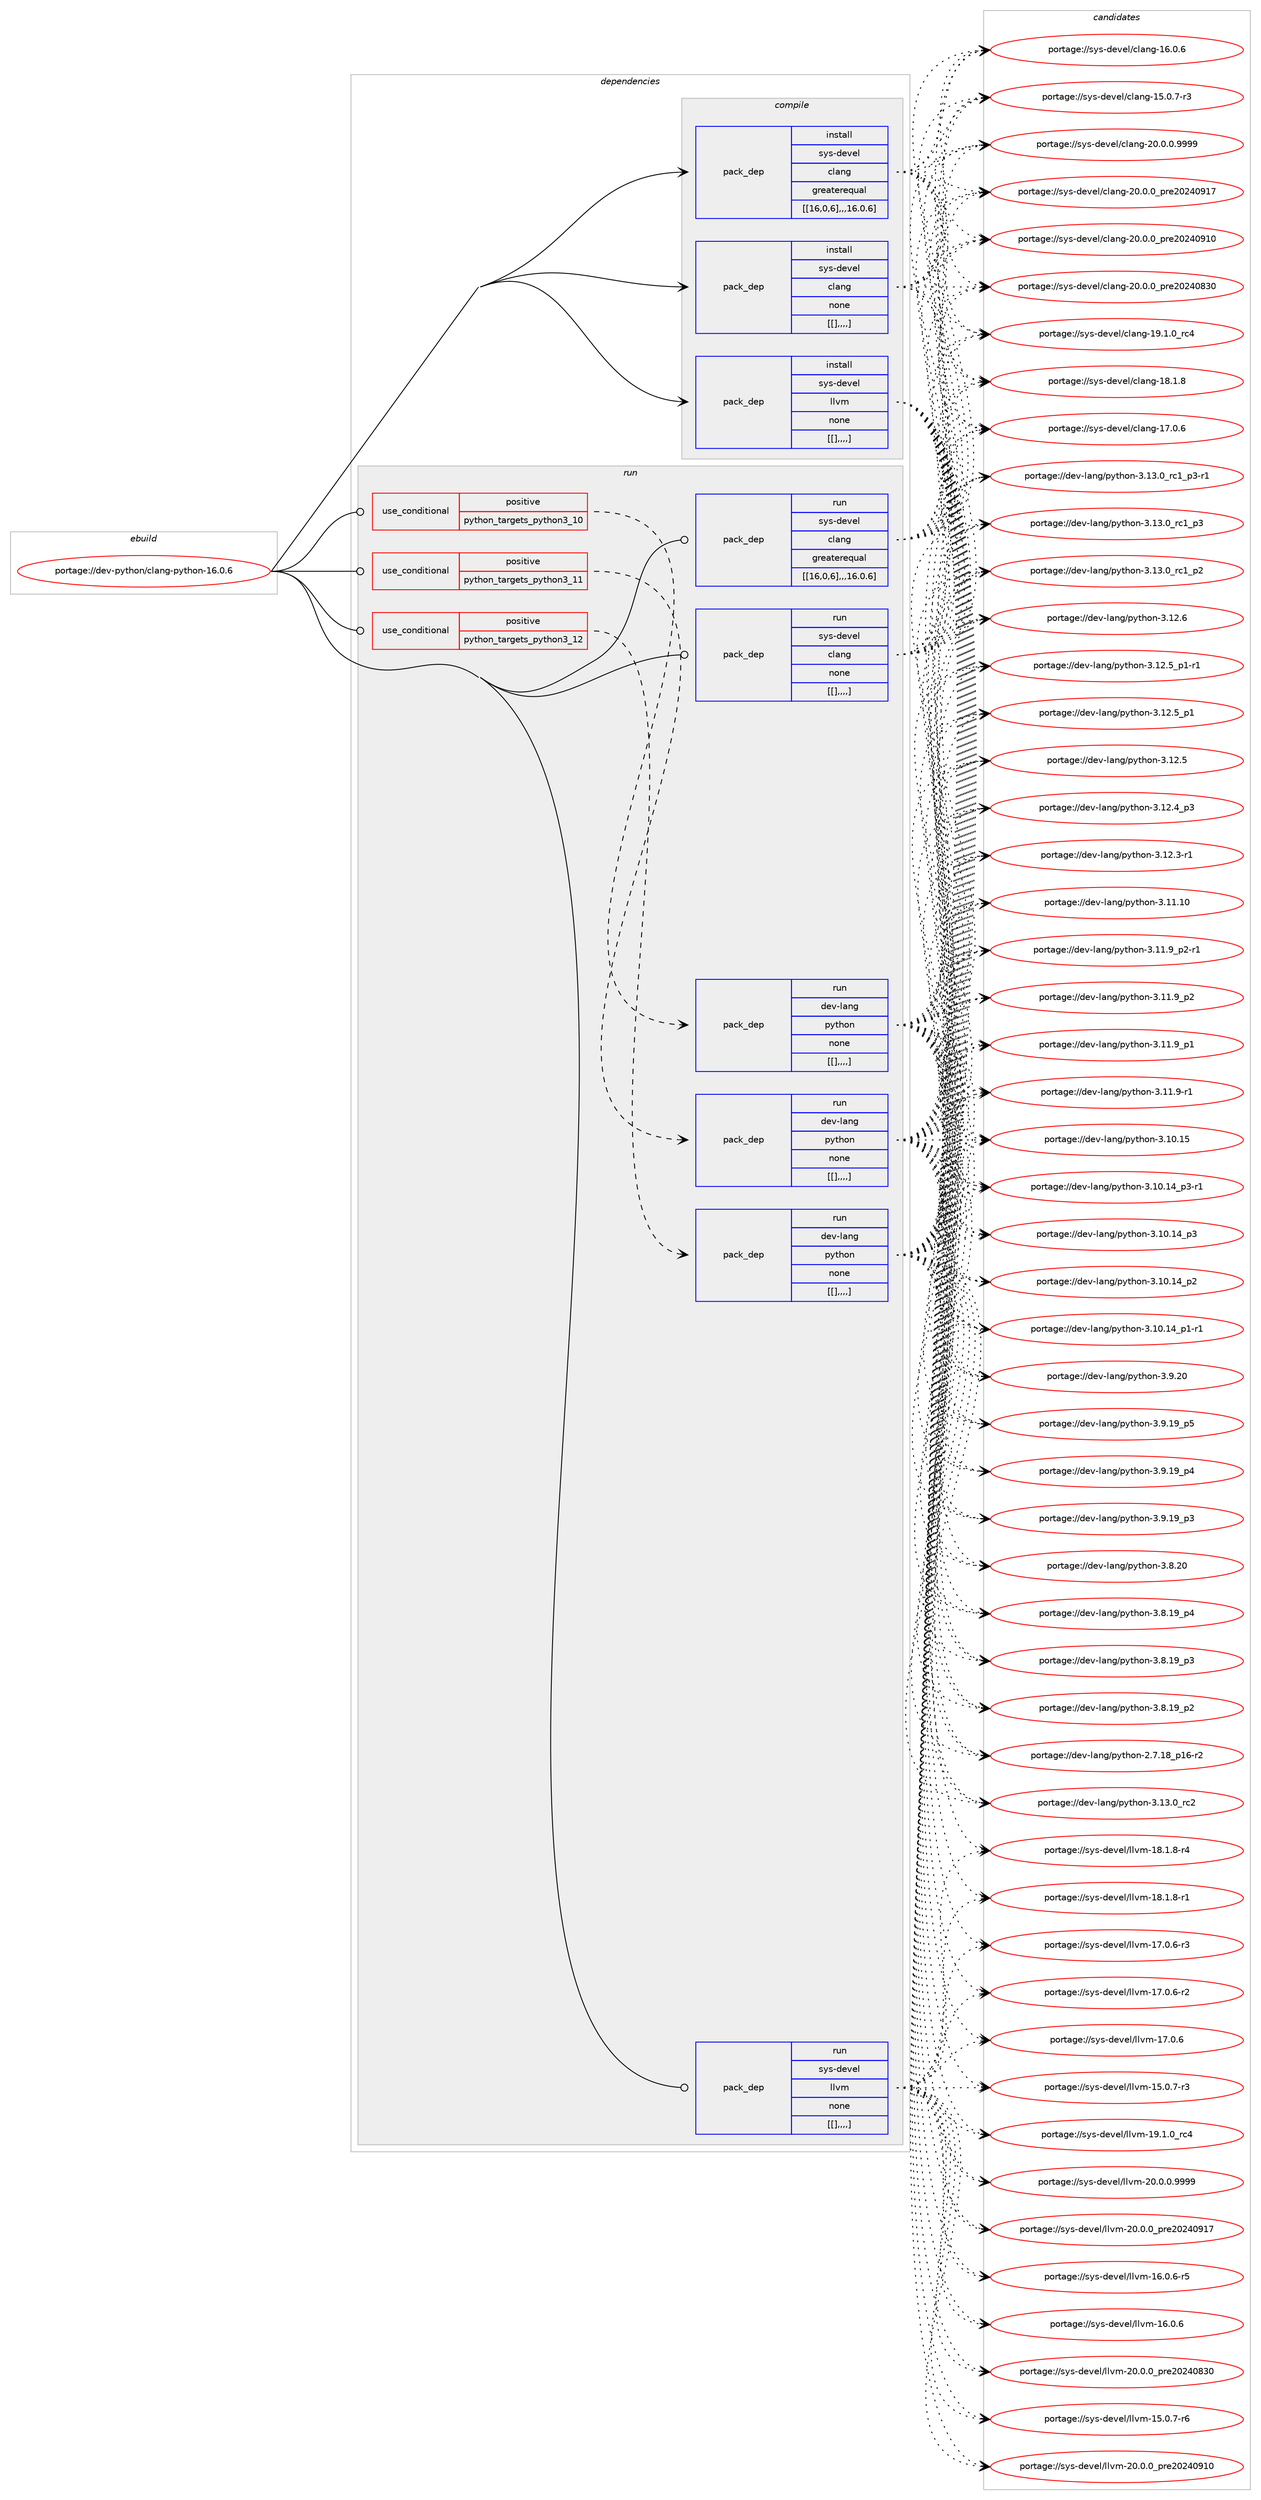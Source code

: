 digraph prolog {

# *************
# Graph options
# *************

newrank=true;
concentrate=true;
compound=true;
graph [rankdir=LR,fontname=Helvetica,fontsize=10,ranksep=1.5];#, ranksep=2.5, nodesep=0.2];
edge  [arrowhead=vee];
node  [fontname=Helvetica,fontsize=10];

# **********
# The ebuild
# **********

subgraph cluster_leftcol {
color=gray;
label=<<i>ebuild</i>>;
id [label="portage://dev-python/clang-python-16.0.6", color=red, width=4, href="../dev-python/clang-python-16.0.6.svg"];
}

# ****************
# The dependencies
# ****************

subgraph cluster_midcol {
color=gray;
label=<<i>dependencies</i>>;
subgraph cluster_compile {
fillcolor="#eeeeee";
style=filled;
label=<<i>compile</i>>;
subgraph pack111299 {
dependency144843 [label=<<TABLE BORDER="0" CELLBORDER="1" CELLSPACING="0" CELLPADDING="4" WIDTH="220"><TR><TD ROWSPAN="6" CELLPADDING="30">pack_dep</TD></TR><TR><TD WIDTH="110">install</TD></TR><TR><TD>sys-devel</TD></TR><TR><TD>clang</TD></TR><TR><TD>greaterequal</TD></TR><TR><TD>[[16,0,6],,,16.0.6]</TD></TR></TABLE>>, shape=none, color=blue];
}
id:e -> dependency144843:w [weight=20,style="solid",arrowhead="vee"];
subgraph pack111300 {
dependency144844 [label=<<TABLE BORDER="0" CELLBORDER="1" CELLSPACING="0" CELLPADDING="4" WIDTH="220"><TR><TD ROWSPAN="6" CELLPADDING="30">pack_dep</TD></TR><TR><TD WIDTH="110">install</TD></TR><TR><TD>sys-devel</TD></TR><TR><TD>clang</TD></TR><TR><TD>none</TD></TR><TR><TD>[[],,,,]</TD></TR></TABLE>>, shape=none, color=blue];
}
id:e -> dependency144844:w [weight=20,style="solid",arrowhead="vee"];
subgraph pack111301 {
dependency144845 [label=<<TABLE BORDER="0" CELLBORDER="1" CELLSPACING="0" CELLPADDING="4" WIDTH="220"><TR><TD ROWSPAN="6" CELLPADDING="30">pack_dep</TD></TR><TR><TD WIDTH="110">install</TD></TR><TR><TD>sys-devel</TD></TR><TR><TD>llvm</TD></TR><TR><TD>none</TD></TR><TR><TD>[[],,,,]</TD></TR></TABLE>>, shape=none, color=blue];
}
id:e -> dependency144845:w [weight=20,style="solid",arrowhead="vee"];
}
subgraph cluster_compileandrun {
fillcolor="#eeeeee";
style=filled;
label=<<i>compile and run</i>>;
}
subgraph cluster_run {
fillcolor="#eeeeee";
style=filled;
label=<<i>run</i>>;
subgraph cond32328 {
dependency144846 [label=<<TABLE BORDER="0" CELLBORDER="1" CELLSPACING="0" CELLPADDING="4"><TR><TD ROWSPAN="3" CELLPADDING="10">use_conditional</TD></TR><TR><TD>positive</TD></TR><TR><TD>python_targets_python3_10</TD></TR></TABLE>>, shape=none, color=red];
subgraph pack111302 {
dependency144847 [label=<<TABLE BORDER="0" CELLBORDER="1" CELLSPACING="0" CELLPADDING="4" WIDTH="220"><TR><TD ROWSPAN="6" CELLPADDING="30">pack_dep</TD></TR><TR><TD WIDTH="110">run</TD></TR><TR><TD>dev-lang</TD></TR><TR><TD>python</TD></TR><TR><TD>none</TD></TR><TR><TD>[[],,,,]</TD></TR></TABLE>>, shape=none, color=blue];
}
dependency144846:e -> dependency144847:w [weight=20,style="dashed",arrowhead="vee"];
}
id:e -> dependency144846:w [weight=20,style="solid",arrowhead="odot"];
subgraph cond32329 {
dependency144848 [label=<<TABLE BORDER="0" CELLBORDER="1" CELLSPACING="0" CELLPADDING="4"><TR><TD ROWSPAN="3" CELLPADDING="10">use_conditional</TD></TR><TR><TD>positive</TD></TR><TR><TD>python_targets_python3_11</TD></TR></TABLE>>, shape=none, color=red];
subgraph pack111303 {
dependency144849 [label=<<TABLE BORDER="0" CELLBORDER="1" CELLSPACING="0" CELLPADDING="4" WIDTH="220"><TR><TD ROWSPAN="6" CELLPADDING="30">pack_dep</TD></TR><TR><TD WIDTH="110">run</TD></TR><TR><TD>dev-lang</TD></TR><TR><TD>python</TD></TR><TR><TD>none</TD></TR><TR><TD>[[],,,,]</TD></TR></TABLE>>, shape=none, color=blue];
}
dependency144848:e -> dependency144849:w [weight=20,style="dashed",arrowhead="vee"];
}
id:e -> dependency144848:w [weight=20,style="solid",arrowhead="odot"];
subgraph cond32330 {
dependency144850 [label=<<TABLE BORDER="0" CELLBORDER="1" CELLSPACING="0" CELLPADDING="4"><TR><TD ROWSPAN="3" CELLPADDING="10">use_conditional</TD></TR><TR><TD>positive</TD></TR><TR><TD>python_targets_python3_12</TD></TR></TABLE>>, shape=none, color=red];
subgraph pack111304 {
dependency144851 [label=<<TABLE BORDER="0" CELLBORDER="1" CELLSPACING="0" CELLPADDING="4" WIDTH="220"><TR><TD ROWSPAN="6" CELLPADDING="30">pack_dep</TD></TR><TR><TD WIDTH="110">run</TD></TR><TR><TD>dev-lang</TD></TR><TR><TD>python</TD></TR><TR><TD>none</TD></TR><TR><TD>[[],,,,]</TD></TR></TABLE>>, shape=none, color=blue];
}
dependency144850:e -> dependency144851:w [weight=20,style="dashed",arrowhead="vee"];
}
id:e -> dependency144850:w [weight=20,style="solid",arrowhead="odot"];
subgraph pack111305 {
dependency144852 [label=<<TABLE BORDER="0" CELLBORDER="1" CELLSPACING="0" CELLPADDING="4" WIDTH="220"><TR><TD ROWSPAN="6" CELLPADDING="30">pack_dep</TD></TR><TR><TD WIDTH="110">run</TD></TR><TR><TD>sys-devel</TD></TR><TR><TD>clang</TD></TR><TR><TD>greaterequal</TD></TR><TR><TD>[[16,0,6],,,16.0.6]</TD></TR></TABLE>>, shape=none, color=blue];
}
id:e -> dependency144852:w [weight=20,style="solid",arrowhead="odot"];
subgraph pack111306 {
dependency144853 [label=<<TABLE BORDER="0" CELLBORDER="1" CELLSPACING="0" CELLPADDING="4" WIDTH="220"><TR><TD ROWSPAN="6" CELLPADDING="30">pack_dep</TD></TR><TR><TD WIDTH="110">run</TD></TR><TR><TD>sys-devel</TD></TR><TR><TD>clang</TD></TR><TR><TD>none</TD></TR><TR><TD>[[],,,,]</TD></TR></TABLE>>, shape=none, color=blue];
}
id:e -> dependency144853:w [weight=20,style="solid",arrowhead="odot"];
subgraph pack111307 {
dependency144854 [label=<<TABLE BORDER="0" CELLBORDER="1" CELLSPACING="0" CELLPADDING="4" WIDTH="220"><TR><TD ROWSPAN="6" CELLPADDING="30">pack_dep</TD></TR><TR><TD WIDTH="110">run</TD></TR><TR><TD>sys-devel</TD></TR><TR><TD>llvm</TD></TR><TR><TD>none</TD></TR><TR><TD>[[],,,,]</TD></TR></TABLE>>, shape=none, color=blue];
}
id:e -> dependency144854:w [weight=20,style="solid",arrowhead="odot"];
}
}

# **************
# The candidates
# **************

subgraph cluster_choices {
rank=same;
color=gray;
label=<<i>candidates</i>>;

subgraph choice111299 {
color=black;
nodesep=1;
choice11512111545100101118101108479910897110103455048464846484657575757 [label="portage://sys-devel/clang-20.0.0.9999", color=red, width=4,href="../sys-devel/clang-20.0.0.9999.svg"];
choice1151211154510010111810110847991089711010345504846484648951121141015048505248574955 [label="portage://sys-devel/clang-20.0.0_pre20240917", color=red, width=4,href="../sys-devel/clang-20.0.0_pre20240917.svg"];
choice1151211154510010111810110847991089711010345504846484648951121141015048505248574948 [label="portage://sys-devel/clang-20.0.0_pre20240910", color=red, width=4,href="../sys-devel/clang-20.0.0_pre20240910.svg"];
choice1151211154510010111810110847991089711010345504846484648951121141015048505248565148 [label="portage://sys-devel/clang-20.0.0_pre20240830", color=red, width=4,href="../sys-devel/clang-20.0.0_pre20240830.svg"];
choice1151211154510010111810110847991089711010345495746494648951149952 [label="portage://sys-devel/clang-19.1.0_rc4", color=red, width=4,href="../sys-devel/clang-19.1.0_rc4.svg"];
choice1151211154510010111810110847991089711010345495646494656 [label="portage://sys-devel/clang-18.1.8", color=red, width=4,href="../sys-devel/clang-18.1.8.svg"];
choice1151211154510010111810110847991089711010345495546484654 [label="portage://sys-devel/clang-17.0.6", color=red, width=4,href="../sys-devel/clang-17.0.6.svg"];
choice1151211154510010111810110847991089711010345495446484654 [label="portage://sys-devel/clang-16.0.6", color=red, width=4,href="../sys-devel/clang-16.0.6.svg"];
choice11512111545100101118101108479910897110103454953464846554511451 [label="portage://sys-devel/clang-15.0.7-r3", color=red, width=4,href="../sys-devel/clang-15.0.7-r3.svg"];
dependency144843:e -> choice11512111545100101118101108479910897110103455048464846484657575757:w [style=dotted,weight="100"];
dependency144843:e -> choice1151211154510010111810110847991089711010345504846484648951121141015048505248574955:w [style=dotted,weight="100"];
dependency144843:e -> choice1151211154510010111810110847991089711010345504846484648951121141015048505248574948:w [style=dotted,weight="100"];
dependency144843:e -> choice1151211154510010111810110847991089711010345504846484648951121141015048505248565148:w [style=dotted,weight="100"];
dependency144843:e -> choice1151211154510010111810110847991089711010345495746494648951149952:w [style=dotted,weight="100"];
dependency144843:e -> choice1151211154510010111810110847991089711010345495646494656:w [style=dotted,weight="100"];
dependency144843:e -> choice1151211154510010111810110847991089711010345495546484654:w [style=dotted,weight="100"];
dependency144843:e -> choice1151211154510010111810110847991089711010345495446484654:w [style=dotted,weight="100"];
dependency144843:e -> choice11512111545100101118101108479910897110103454953464846554511451:w [style=dotted,weight="100"];
}
subgraph choice111300 {
color=black;
nodesep=1;
choice11512111545100101118101108479910897110103455048464846484657575757 [label="portage://sys-devel/clang-20.0.0.9999", color=red, width=4,href="../sys-devel/clang-20.0.0.9999.svg"];
choice1151211154510010111810110847991089711010345504846484648951121141015048505248574955 [label="portage://sys-devel/clang-20.0.0_pre20240917", color=red, width=4,href="../sys-devel/clang-20.0.0_pre20240917.svg"];
choice1151211154510010111810110847991089711010345504846484648951121141015048505248574948 [label="portage://sys-devel/clang-20.0.0_pre20240910", color=red, width=4,href="../sys-devel/clang-20.0.0_pre20240910.svg"];
choice1151211154510010111810110847991089711010345504846484648951121141015048505248565148 [label="portage://sys-devel/clang-20.0.0_pre20240830", color=red, width=4,href="../sys-devel/clang-20.0.0_pre20240830.svg"];
choice1151211154510010111810110847991089711010345495746494648951149952 [label="portage://sys-devel/clang-19.1.0_rc4", color=red, width=4,href="../sys-devel/clang-19.1.0_rc4.svg"];
choice1151211154510010111810110847991089711010345495646494656 [label="portage://sys-devel/clang-18.1.8", color=red, width=4,href="../sys-devel/clang-18.1.8.svg"];
choice1151211154510010111810110847991089711010345495546484654 [label="portage://sys-devel/clang-17.0.6", color=red, width=4,href="../sys-devel/clang-17.0.6.svg"];
choice1151211154510010111810110847991089711010345495446484654 [label="portage://sys-devel/clang-16.0.6", color=red, width=4,href="../sys-devel/clang-16.0.6.svg"];
choice11512111545100101118101108479910897110103454953464846554511451 [label="portage://sys-devel/clang-15.0.7-r3", color=red, width=4,href="../sys-devel/clang-15.0.7-r3.svg"];
dependency144844:e -> choice11512111545100101118101108479910897110103455048464846484657575757:w [style=dotted,weight="100"];
dependency144844:e -> choice1151211154510010111810110847991089711010345504846484648951121141015048505248574955:w [style=dotted,weight="100"];
dependency144844:e -> choice1151211154510010111810110847991089711010345504846484648951121141015048505248574948:w [style=dotted,weight="100"];
dependency144844:e -> choice1151211154510010111810110847991089711010345504846484648951121141015048505248565148:w [style=dotted,weight="100"];
dependency144844:e -> choice1151211154510010111810110847991089711010345495746494648951149952:w [style=dotted,weight="100"];
dependency144844:e -> choice1151211154510010111810110847991089711010345495646494656:w [style=dotted,weight="100"];
dependency144844:e -> choice1151211154510010111810110847991089711010345495546484654:w [style=dotted,weight="100"];
dependency144844:e -> choice1151211154510010111810110847991089711010345495446484654:w [style=dotted,weight="100"];
dependency144844:e -> choice11512111545100101118101108479910897110103454953464846554511451:w [style=dotted,weight="100"];
}
subgraph choice111301 {
color=black;
nodesep=1;
choice1151211154510010111810110847108108118109455048464846484657575757 [label="portage://sys-devel/llvm-20.0.0.9999", color=red, width=4,href="../sys-devel/llvm-20.0.0.9999.svg"];
choice115121115451001011181011084710810811810945504846484648951121141015048505248574955 [label="portage://sys-devel/llvm-20.0.0_pre20240917", color=red, width=4,href="../sys-devel/llvm-20.0.0_pre20240917.svg"];
choice115121115451001011181011084710810811810945504846484648951121141015048505248574948 [label="portage://sys-devel/llvm-20.0.0_pre20240910", color=red, width=4,href="../sys-devel/llvm-20.0.0_pre20240910.svg"];
choice115121115451001011181011084710810811810945504846484648951121141015048505248565148 [label="portage://sys-devel/llvm-20.0.0_pre20240830", color=red, width=4,href="../sys-devel/llvm-20.0.0_pre20240830.svg"];
choice115121115451001011181011084710810811810945495746494648951149952 [label="portage://sys-devel/llvm-19.1.0_rc4", color=red, width=4,href="../sys-devel/llvm-19.1.0_rc4.svg"];
choice1151211154510010111810110847108108118109454956464946564511452 [label="portage://sys-devel/llvm-18.1.8-r4", color=red, width=4,href="../sys-devel/llvm-18.1.8-r4.svg"];
choice1151211154510010111810110847108108118109454956464946564511449 [label="portage://sys-devel/llvm-18.1.8-r1", color=red, width=4,href="../sys-devel/llvm-18.1.8-r1.svg"];
choice1151211154510010111810110847108108118109454955464846544511451 [label="portage://sys-devel/llvm-17.0.6-r3", color=red, width=4,href="../sys-devel/llvm-17.0.6-r3.svg"];
choice1151211154510010111810110847108108118109454955464846544511450 [label="portage://sys-devel/llvm-17.0.6-r2", color=red, width=4,href="../sys-devel/llvm-17.0.6-r2.svg"];
choice115121115451001011181011084710810811810945495546484654 [label="portage://sys-devel/llvm-17.0.6", color=red, width=4,href="../sys-devel/llvm-17.0.6.svg"];
choice1151211154510010111810110847108108118109454954464846544511453 [label="portage://sys-devel/llvm-16.0.6-r5", color=red, width=4,href="../sys-devel/llvm-16.0.6-r5.svg"];
choice115121115451001011181011084710810811810945495446484654 [label="portage://sys-devel/llvm-16.0.6", color=red, width=4,href="../sys-devel/llvm-16.0.6.svg"];
choice1151211154510010111810110847108108118109454953464846554511454 [label="portage://sys-devel/llvm-15.0.7-r6", color=red, width=4,href="../sys-devel/llvm-15.0.7-r6.svg"];
choice1151211154510010111810110847108108118109454953464846554511451 [label="portage://sys-devel/llvm-15.0.7-r3", color=red, width=4,href="../sys-devel/llvm-15.0.7-r3.svg"];
dependency144845:e -> choice1151211154510010111810110847108108118109455048464846484657575757:w [style=dotted,weight="100"];
dependency144845:e -> choice115121115451001011181011084710810811810945504846484648951121141015048505248574955:w [style=dotted,weight="100"];
dependency144845:e -> choice115121115451001011181011084710810811810945504846484648951121141015048505248574948:w [style=dotted,weight="100"];
dependency144845:e -> choice115121115451001011181011084710810811810945504846484648951121141015048505248565148:w [style=dotted,weight="100"];
dependency144845:e -> choice115121115451001011181011084710810811810945495746494648951149952:w [style=dotted,weight="100"];
dependency144845:e -> choice1151211154510010111810110847108108118109454956464946564511452:w [style=dotted,weight="100"];
dependency144845:e -> choice1151211154510010111810110847108108118109454956464946564511449:w [style=dotted,weight="100"];
dependency144845:e -> choice1151211154510010111810110847108108118109454955464846544511451:w [style=dotted,weight="100"];
dependency144845:e -> choice1151211154510010111810110847108108118109454955464846544511450:w [style=dotted,weight="100"];
dependency144845:e -> choice115121115451001011181011084710810811810945495546484654:w [style=dotted,weight="100"];
dependency144845:e -> choice1151211154510010111810110847108108118109454954464846544511453:w [style=dotted,weight="100"];
dependency144845:e -> choice115121115451001011181011084710810811810945495446484654:w [style=dotted,weight="100"];
dependency144845:e -> choice1151211154510010111810110847108108118109454953464846554511454:w [style=dotted,weight="100"];
dependency144845:e -> choice1151211154510010111810110847108108118109454953464846554511451:w [style=dotted,weight="100"];
}
subgraph choice111302 {
color=black;
nodesep=1;
choice10010111845108971101034711212111610411111045514649514648951149950 [label="portage://dev-lang/python-3.13.0_rc2", color=red, width=4,href="../dev-lang/python-3.13.0_rc2.svg"];
choice1001011184510897110103471121211161041111104551464951464895114994995112514511449 [label="portage://dev-lang/python-3.13.0_rc1_p3-r1", color=red, width=4,href="../dev-lang/python-3.13.0_rc1_p3-r1.svg"];
choice100101118451089711010347112121116104111110455146495146489511499499511251 [label="portage://dev-lang/python-3.13.0_rc1_p3", color=red, width=4,href="../dev-lang/python-3.13.0_rc1_p3.svg"];
choice100101118451089711010347112121116104111110455146495146489511499499511250 [label="portage://dev-lang/python-3.13.0_rc1_p2", color=red, width=4,href="../dev-lang/python-3.13.0_rc1_p2.svg"];
choice10010111845108971101034711212111610411111045514649504654 [label="portage://dev-lang/python-3.12.6", color=red, width=4,href="../dev-lang/python-3.12.6.svg"];
choice1001011184510897110103471121211161041111104551464950465395112494511449 [label="portage://dev-lang/python-3.12.5_p1-r1", color=red, width=4,href="../dev-lang/python-3.12.5_p1-r1.svg"];
choice100101118451089711010347112121116104111110455146495046539511249 [label="portage://dev-lang/python-3.12.5_p1", color=red, width=4,href="../dev-lang/python-3.12.5_p1.svg"];
choice10010111845108971101034711212111610411111045514649504653 [label="portage://dev-lang/python-3.12.5", color=red, width=4,href="../dev-lang/python-3.12.5.svg"];
choice100101118451089711010347112121116104111110455146495046529511251 [label="portage://dev-lang/python-3.12.4_p3", color=red, width=4,href="../dev-lang/python-3.12.4_p3.svg"];
choice100101118451089711010347112121116104111110455146495046514511449 [label="portage://dev-lang/python-3.12.3-r1", color=red, width=4,href="../dev-lang/python-3.12.3-r1.svg"];
choice1001011184510897110103471121211161041111104551464949464948 [label="portage://dev-lang/python-3.11.10", color=red, width=4,href="../dev-lang/python-3.11.10.svg"];
choice1001011184510897110103471121211161041111104551464949465795112504511449 [label="portage://dev-lang/python-3.11.9_p2-r1", color=red, width=4,href="../dev-lang/python-3.11.9_p2-r1.svg"];
choice100101118451089711010347112121116104111110455146494946579511250 [label="portage://dev-lang/python-3.11.9_p2", color=red, width=4,href="../dev-lang/python-3.11.9_p2.svg"];
choice100101118451089711010347112121116104111110455146494946579511249 [label="portage://dev-lang/python-3.11.9_p1", color=red, width=4,href="../dev-lang/python-3.11.9_p1.svg"];
choice100101118451089711010347112121116104111110455146494946574511449 [label="portage://dev-lang/python-3.11.9-r1", color=red, width=4,href="../dev-lang/python-3.11.9-r1.svg"];
choice1001011184510897110103471121211161041111104551464948464953 [label="portage://dev-lang/python-3.10.15", color=red, width=4,href="../dev-lang/python-3.10.15.svg"];
choice100101118451089711010347112121116104111110455146494846495295112514511449 [label="portage://dev-lang/python-3.10.14_p3-r1", color=red, width=4,href="../dev-lang/python-3.10.14_p3-r1.svg"];
choice10010111845108971101034711212111610411111045514649484649529511251 [label="portage://dev-lang/python-3.10.14_p3", color=red, width=4,href="../dev-lang/python-3.10.14_p3.svg"];
choice10010111845108971101034711212111610411111045514649484649529511250 [label="portage://dev-lang/python-3.10.14_p2", color=red, width=4,href="../dev-lang/python-3.10.14_p2.svg"];
choice100101118451089711010347112121116104111110455146494846495295112494511449 [label="portage://dev-lang/python-3.10.14_p1-r1", color=red, width=4,href="../dev-lang/python-3.10.14_p1-r1.svg"];
choice10010111845108971101034711212111610411111045514657465048 [label="portage://dev-lang/python-3.9.20", color=red, width=4,href="../dev-lang/python-3.9.20.svg"];
choice100101118451089711010347112121116104111110455146574649579511253 [label="portage://dev-lang/python-3.9.19_p5", color=red, width=4,href="../dev-lang/python-3.9.19_p5.svg"];
choice100101118451089711010347112121116104111110455146574649579511252 [label="portage://dev-lang/python-3.9.19_p4", color=red, width=4,href="../dev-lang/python-3.9.19_p4.svg"];
choice100101118451089711010347112121116104111110455146574649579511251 [label="portage://dev-lang/python-3.9.19_p3", color=red, width=4,href="../dev-lang/python-3.9.19_p3.svg"];
choice10010111845108971101034711212111610411111045514656465048 [label="portage://dev-lang/python-3.8.20", color=red, width=4,href="../dev-lang/python-3.8.20.svg"];
choice100101118451089711010347112121116104111110455146564649579511252 [label="portage://dev-lang/python-3.8.19_p4", color=red, width=4,href="../dev-lang/python-3.8.19_p4.svg"];
choice100101118451089711010347112121116104111110455146564649579511251 [label="portage://dev-lang/python-3.8.19_p3", color=red, width=4,href="../dev-lang/python-3.8.19_p3.svg"];
choice100101118451089711010347112121116104111110455146564649579511250 [label="portage://dev-lang/python-3.8.19_p2", color=red, width=4,href="../dev-lang/python-3.8.19_p2.svg"];
choice100101118451089711010347112121116104111110455046554649569511249544511450 [label="portage://dev-lang/python-2.7.18_p16-r2", color=red, width=4,href="../dev-lang/python-2.7.18_p16-r2.svg"];
dependency144847:e -> choice10010111845108971101034711212111610411111045514649514648951149950:w [style=dotted,weight="100"];
dependency144847:e -> choice1001011184510897110103471121211161041111104551464951464895114994995112514511449:w [style=dotted,weight="100"];
dependency144847:e -> choice100101118451089711010347112121116104111110455146495146489511499499511251:w [style=dotted,weight="100"];
dependency144847:e -> choice100101118451089711010347112121116104111110455146495146489511499499511250:w [style=dotted,weight="100"];
dependency144847:e -> choice10010111845108971101034711212111610411111045514649504654:w [style=dotted,weight="100"];
dependency144847:e -> choice1001011184510897110103471121211161041111104551464950465395112494511449:w [style=dotted,weight="100"];
dependency144847:e -> choice100101118451089711010347112121116104111110455146495046539511249:w [style=dotted,weight="100"];
dependency144847:e -> choice10010111845108971101034711212111610411111045514649504653:w [style=dotted,weight="100"];
dependency144847:e -> choice100101118451089711010347112121116104111110455146495046529511251:w [style=dotted,weight="100"];
dependency144847:e -> choice100101118451089711010347112121116104111110455146495046514511449:w [style=dotted,weight="100"];
dependency144847:e -> choice1001011184510897110103471121211161041111104551464949464948:w [style=dotted,weight="100"];
dependency144847:e -> choice1001011184510897110103471121211161041111104551464949465795112504511449:w [style=dotted,weight="100"];
dependency144847:e -> choice100101118451089711010347112121116104111110455146494946579511250:w [style=dotted,weight="100"];
dependency144847:e -> choice100101118451089711010347112121116104111110455146494946579511249:w [style=dotted,weight="100"];
dependency144847:e -> choice100101118451089711010347112121116104111110455146494946574511449:w [style=dotted,weight="100"];
dependency144847:e -> choice1001011184510897110103471121211161041111104551464948464953:w [style=dotted,weight="100"];
dependency144847:e -> choice100101118451089711010347112121116104111110455146494846495295112514511449:w [style=dotted,weight="100"];
dependency144847:e -> choice10010111845108971101034711212111610411111045514649484649529511251:w [style=dotted,weight="100"];
dependency144847:e -> choice10010111845108971101034711212111610411111045514649484649529511250:w [style=dotted,weight="100"];
dependency144847:e -> choice100101118451089711010347112121116104111110455146494846495295112494511449:w [style=dotted,weight="100"];
dependency144847:e -> choice10010111845108971101034711212111610411111045514657465048:w [style=dotted,weight="100"];
dependency144847:e -> choice100101118451089711010347112121116104111110455146574649579511253:w [style=dotted,weight="100"];
dependency144847:e -> choice100101118451089711010347112121116104111110455146574649579511252:w [style=dotted,weight="100"];
dependency144847:e -> choice100101118451089711010347112121116104111110455146574649579511251:w [style=dotted,weight="100"];
dependency144847:e -> choice10010111845108971101034711212111610411111045514656465048:w [style=dotted,weight="100"];
dependency144847:e -> choice100101118451089711010347112121116104111110455146564649579511252:w [style=dotted,weight="100"];
dependency144847:e -> choice100101118451089711010347112121116104111110455146564649579511251:w [style=dotted,weight="100"];
dependency144847:e -> choice100101118451089711010347112121116104111110455146564649579511250:w [style=dotted,weight="100"];
dependency144847:e -> choice100101118451089711010347112121116104111110455046554649569511249544511450:w [style=dotted,weight="100"];
}
subgraph choice111303 {
color=black;
nodesep=1;
choice10010111845108971101034711212111610411111045514649514648951149950 [label="portage://dev-lang/python-3.13.0_rc2", color=red, width=4,href="../dev-lang/python-3.13.0_rc2.svg"];
choice1001011184510897110103471121211161041111104551464951464895114994995112514511449 [label="portage://dev-lang/python-3.13.0_rc1_p3-r1", color=red, width=4,href="../dev-lang/python-3.13.0_rc1_p3-r1.svg"];
choice100101118451089711010347112121116104111110455146495146489511499499511251 [label="portage://dev-lang/python-3.13.0_rc1_p3", color=red, width=4,href="../dev-lang/python-3.13.0_rc1_p3.svg"];
choice100101118451089711010347112121116104111110455146495146489511499499511250 [label="portage://dev-lang/python-3.13.0_rc1_p2", color=red, width=4,href="../dev-lang/python-3.13.0_rc1_p2.svg"];
choice10010111845108971101034711212111610411111045514649504654 [label="portage://dev-lang/python-3.12.6", color=red, width=4,href="../dev-lang/python-3.12.6.svg"];
choice1001011184510897110103471121211161041111104551464950465395112494511449 [label="portage://dev-lang/python-3.12.5_p1-r1", color=red, width=4,href="../dev-lang/python-3.12.5_p1-r1.svg"];
choice100101118451089711010347112121116104111110455146495046539511249 [label="portage://dev-lang/python-3.12.5_p1", color=red, width=4,href="../dev-lang/python-3.12.5_p1.svg"];
choice10010111845108971101034711212111610411111045514649504653 [label="portage://dev-lang/python-3.12.5", color=red, width=4,href="../dev-lang/python-3.12.5.svg"];
choice100101118451089711010347112121116104111110455146495046529511251 [label="portage://dev-lang/python-3.12.4_p3", color=red, width=4,href="../dev-lang/python-3.12.4_p3.svg"];
choice100101118451089711010347112121116104111110455146495046514511449 [label="portage://dev-lang/python-3.12.3-r1", color=red, width=4,href="../dev-lang/python-3.12.3-r1.svg"];
choice1001011184510897110103471121211161041111104551464949464948 [label="portage://dev-lang/python-3.11.10", color=red, width=4,href="../dev-lang/python-3.11.10.svg"];
choice1001011184510897110103471121211161041111104551464949465795112504511449 [label="portage://dev-lang/python-3.11.9_p2-r1", color=red, width=4,href="../dev-lang/python-3.11.9_p2-r1.svg"];
choice100101118451089711010347112121116104111110455146494946579511250 [label="portage://dev-lang/python-3.11.9_p2", color=red, width=4,href="../dev-lang/python-3.11.9_p2.svg"];
choice100101118451089711010347112121116104111110455146494946579511249 [label="portage://dev-lang/python-3.11.9_p1", color=red, width=4,href="../dev-lang/python-3.11.9_p1.svg"];
choice100101118451089711010347112121116104111110455146494946574511449 [label="portage://dev-lang/python-3.11.9-r1", color=red, width=4,href="../dev-lang/python-3.11.9-r1.svg"];
choice1001011184510897110103471121211161041111104551464948464953 [label="portage://dev-lang/python-3.10.15", color=red, width=4,href="../dev-lang/python-3.10.15.svg"];
choice100101118451089711010347112121116104111110455146494846495295112514511449 [label="portage://dev-lang/python-3.10.14_p3-r1", color=red, width=4,href="../dev-lang/python-3.10.14_p3-r1.svg"];
choice10010111845108971101034711212111610411111045514649484649529511251 [label="portage://dev-lang/python-3.10.14_p3", color=red, width=4,href="../dev-lang/python-3.10.14_p3.svg"];
choice10010111845108971101034711212111610411111045514649484649529511250 [label="portage://dev-lang/python-3.10.14_p2", color=red, width=4,href="../dev-lang/python-3.10.14_p2.svg"];
choice100101118451089711010347112121116104111110455146494846495295112494511449 [label="portage://dev-lang/python-3.10.14_p1-r1", color=red, width=4,href="../dev-lang/python-3.10.14_p1-r1.svg"];
choice10010111845108971101034711212111610411111045514657465048 [label="portage://dev-lang/python-3.9.20", color=red, width=4,href="../dev-lang/python-3.9.20.svg"];
choice100101118451089711010347112121116104111110455146574649579511253 [label="portage://dev-lang/python-3.9.19_p5", color=red, width=4,href="../dev-lang/python-3.9.19_p5.svg"];
choice100101118451089711010347112121116104111110455146574649579511252 [label="portage://dev-lang/python-3.9.19_p4", color=red, width=4,href="../dev-lang/python-3.9.19_p4.svg"];
choice100101118451089711010347112121116104111110455146574649579511251 [label="portage://dev-lang/python-3.9.19_p3", color=red, width=4,href="../dev-lang/python-3.9.19_p3.svg"];
choice10010111845108971101034711212111610411111045514656465048 [label="portage://dev-lang/python-3.8.20", color=red, width=4,href="../dev-lang/python-3.8.20.svg"];
choice100101118451089711010347112121116104111110455146564649579511252 [label="portage://dev-lang/python-3.8.19_p4", color=red, width=4,href="../dev-lang/python-3.8.19_p4.svg"];
choice100101118451089711010347112121116104111110455146564649579511251 [label="portage://dev-lang/python-3.8.19_p3", color=red, width=4,href="../dev-lang/python-3.8.19_p3.svg"];
choice100101118451089711010347112121116104111110455146564649579511250 [label="portage://dev-lang/python-3.8.19_p2", color=red, width=4,href="../dev-lang/python-3.8.19_p2.svg"];
choice100101118451089711010347112121116104111110455046554649569511249544511450 [label="portage://dev-lang/python-2.7.18_p16-r2", color=red, width=4,href="../dev-lang/python-2.7.18_p16-r2.svg"];
dependency144849:e -> choice10010111845108971101034711212111610411111045514649514648951149950:w [style=dotted,weight="100"];
dependency144849:e -> choice1001011184510897110103471121211161041111104551464951464895114994995112514511449:w [style=dotted,weight="100"];
dependency144849:e -> choice100101118451089711010347112121116104111110455146495146489511499499511251:w [style=dotted,weight="100"];
dependency144849:e -> choice100101118451089711010347112121116104111110455146495146489511499499511250:w [style=dotted,weight="100"];
dependency144849:e -> choice10010111845108971101034711212111610411111045514649504654:w [style=dotted,weight="100"];
dependency144849:e -> choice1001011184510897110103471121211161041111104551464950465395112494511449:w [style=dotted,weight="100"];
dependency144849:e -> choice100101118451089711010347112121116104111110455146495046539511249:w [style=dotted,weight="100"];
dependency144849:e -> choice10010111845108971101034711212111610411111045514649504653:w [style=dotted,weight="100"];
dependency144849:e -> choice100101118451089711010347112121116104111110455146495046529511251:w [style=dotted,weight="100"];
dependency144849:e -> choice100101118451089711010347112121116104111110455146495046514511449:w [style=dotted,weight="100"];
dependency144849:e -> choice1001011184510897110103471121211161041111104551464949464948:w [style=dotted,weight="100"];
dependency144849:e -> choice1001011184510897110103471121211161041111104551464949465795112504511449:w [style=dotted,weight="100"];
dependency144849:e -> choice100101118451089711010347112121116104111110455146494946579511250:w [style=dotted,weight="100"];
dependency144849:e -> choice100101118451089711010347112121116104111110455146494946579511249:w [style=dotted,weight="100"];
dependency144849:e -> choice100101118451089711010347112121116104111110455146494946574511449:w [style=dotted,weight="100"];
dependency144849:e -> choice1001011184510897110103471121211161041111104551464948464953:w [style=dotted,weight="100"];
dependency144849:e -> choice100101118451089711010347112121116104111110455146494846495295112514511449:w [style=dotted,weight="100"];
dependency144849:e -> choice10010111845108971101034711212111610411111045514649484649529511251:w [style=dotted,weight="100"];
dependency144849:e -> choice10010111845108971101034711212111610411111045514649484649529511250:w [style=dotted,weight="100"];
dependency144849:e -> choice100101118451089711010347112121116104111110455146494846495295112494511449:w [style=dotted,weight="100"];
dependency144849:e -> choice10010111845108971101034711212111610411111045514657465048:w [style=dotted,weight="100"];
dependency144849:e -> choice100101118451089711010347112121116104111110455146574649579511253:w [style=dotted,weight="100"];
dependency144849:e -> choice100101118451089711010347112121116104111110455146574649579511252:w [style=dotted,weight="100"];
dependency144849:e -> choice100101118451089711010347112121116104111110455146574649579511251:w [style=dotted,weight="100"];
dependency144849:e -> choice10010111845108971101034711212111610411111045514656465048:w [style=dotted,weight="100"];
dependency144849:e -> choice100101118451089711010347112121116104111110455146564649579511252:w [style=dotted,weight="100"];
dependency144849:e -> choice100101118451089711010347112121116104111110455146564649579511251:w [style=dotted,weight="100"];
dependency144849:e -> choice100101118451089711010347112121116104111110455146564649579511250:w [style=dotted,weight="100"];
dependency144849:e -> choice100101118451089711010347112121116104111110455046554649569511249544511450:w [style=dotted,weight="100"];
}
subgraph choice111304 {
color=black;
nodesep=1;
choice10010111845108971101034711212111610411111045514649514648951149950 [label="portage://dev-lang/python-3.13.0_rc2", color=red, width=4,href="../dev-lang/python-3.13.0_rc2.svg"];
choice1001011184510897110103471121211161041111104551464951464895114994995112514511449 [label="portage://dev-lang/python-3.13.0_rc1_p3-r1", color=red, width=4,href="../dev-lang/python-3.13.0_rc1_p3-r1.svg"];
choice100101118451089711010347112121116104111110455146495146489511499499511251 [label="portage://dev-lang/python-3.13.0_rc1_p3", color=red, width=4,href="../dev-lang/python-3.13.0_rc1_p3.svg"];
choice100101118451089711010347112121116104111110455146495146489511499499511250 [label="portage://dev-lang/python-3.13.0_rc1_p2", color=red, width=4,href="../dev-lang/python-3.13.0_rc1_p2.svg"];
choice10010111845108971101034711212111610411111045514649504654 [label="portage://dev-lang/python-3.12.6", color=red, width=4,href="../dev-lang/python-3.12.6.svg"];
choice1001011184510897110103471121211161041111104551464950465395112494511449 [label="portage://dev-lang/python-3.12.5_p1-r1", color=red, width=4,href="../dev-lang/python-3.12.5_p1-r1.svg"];
choice100101118451089711010347112121116104111110455146495046539511249 [label="portage://dev-lang/python-3.12.5_p1", color=red, width=4,href="../dev-lang/python-3.12.5_p1.svg"];
choice10010111845108971101034711212111610411111045514649504653 [label="portage://dev-lang/python-3.12.5", color=red, width=4,href="../dev-lang/python-3.12.5.svg"];
choice100101118451089711010347112121116104111110455146495046529511251 [label="portage://dev-lang/python-3.12.4_p3", color=red, width=4,href="../dev-lang/python-3.12.4_p3.svg"];
choice100101118451089711010347112121116104111110455146495046514511449 [label="portage://dev-lang/python-3.12.3-r1", color=red, width=4,href="../dev-lang/python-3.12.3-r1.svg"];
choice1001011184510897110103471121211161041111104551464949464948 [label="portage://dev-lang/python-3.11.10", color=red, width=4,href="../dev-lang/python-3.11.10.svg"];
choice1001011184510897110103471121211161041111104551464949465795112504511449 [label="portage://dev-lang/python-3.11.9_p2-r1", color=red, width=4,href="../dev-lang/python-3.11.9_p2-r1.svg"];
choice100101118451089711010347112121116104111110455146494946579511250 [label="portage://dev-lang/python-3.11.9_p2", color=red, width=4,href="../dev-lang/python-3.11.9_p2.svg"];
choice100101118451089711010347112121116104111110455146494946579511249 [label="portage://dev-lang/python-3.11.9_p1", color=red, width=4,href="../dev-lang/python-3.11.9_p1.svg"];
choice100101118451089711010347112121116104111110455146494946574511449 [label="portage://dev-lang/python-3.11.9-r1", color=red, width=4,href="../dev-lang/python-3.11.9-r1.svg"];
choice1001011184510897110103471121211161041111104551464948464953 [label="portage://dev-lang/python-3.10.15", color=red, width=4,href="../dev-lang/python-3.10.15.svg"];
choice100101118451089711010347112121116104111110455146494846495295112514511449 [label="portage://dev-lang/python-3.10.14_p3-r1", color=red, width=4,href="../dev-lang/python-3.10.14_p3-r1.svg"];
choice10010111845108971101034711212111610411111045514649484649529511251 [label="portage://dev-lang/python-3.10.14_p3", color=red, width=4,href="../dev-lang/python-3.10.14_p3.svg"];
choice10010111845108971101034711212111610411111045514649484649529511250 [label="portage://dev-lang/python-3.10.14_p2", color=red, width=4,href="../dev-lang/python-3.10.14_p2.svg"];
choice100101118451089711010347112121116104111110455146494846495295112494511449 [label="portage://dev-lang/python-3.10.14_p1-r1", color=red, width=4,href="../dev-lang/python-3.10.14_p1-r1.svg"];
choice10010111845108971101034711212111610411111045514657465048 [label="portage://dev-lang/python-3.9.20", color=red, width=4,href="../dev-lang/python-3.9.20.svg"];
choice100101118451089711010347112121116104111110455146574649579511253 [label="portage://dev-lang/python-3.9.19_p5", color=red, width=4,href="../dev-lang/python-3.9.19_p5.svg"];
choice100101118451089711010347112121116104111110455146574649579511252 [label="portage://dev-lang/python-3.9.19_p4", color=red, width=4,href="../dev-lang/python-3.9.19_p4.svg"];
choice100101118451089711010347112121116104111110455146574649579511251 [label="portage://dev-lang/python-3.9.19_p3", color=red, width=4,href="../dev-lang/python-3.9.19_p3.svg"];
choice10010111845108971101034711212111610411111045514656465048 [label="portage://dev-lang/python-3.8.20", color=red, width=4,href="../dev-lang/python-3.8.20.svg"];
choice100101118451089711010347112121116104111110455146564649579511252 [label="portage://dev-lang/python-3.8.19_p4", color=red, width=4,href="../dev-lang/python-3.8.19_p4.svg"];
choice100101118451089711010347112121116104111110455146564649579511251 [label="portage://dev-lang/python-3.8.19_p3", color=red, width=4,href="../dev-lang/python-3.8.19_p3.svg"];
choice100101118451089711010347112121116104111110455146564649579511250 [label="portage://dev-lang/python-3.8.19_p2", color=red, width=4,href="../dev-lang/python-3.8.19_p2.svg"];
choice100101118451089711010347112121116104111110455046554649569511249544511450 [label="portage://dev-lang/python-2.7.18_p16-r2", color=red, width=4,href="../dev-lang/python-2.7.18_p16-r2.svg"];
dependency144851:e -> choice10010111845108971101034711212111610411111045514649514648951149950:w [style=dotted,weight="100"];
dependency144851:e -> choice1001011184510897110103471121211161041111104551464951464895114994995112514511449:w [style=dotted,weight="100"];
dependency144851:e -> choice100101118451089711010347112121116104111110455146495146489511499499511251:w [style=dotted,weight="100"];
dependency144851:e -> choice100101118451089711010347112121116104111110455146495146489511499499511250:w [style=dotted,weight="100"];
dependency144851:e -> choice10010111845108971101034711212111610411111045514649504654:w [style=dotted,weight="100"];
dependency144851:e -> choice1001011184510897110103471121211161041111104551464950465395112494511449:w [style=dotted,weight="100"];
dependency144851:e -> choice100101118451089711010347112121116104111110455146495046539511249:w [style=dotted,weight="100"];
dependency144851:e -> choice10010111845108971101034711212111610411111045514649504653:w [style=dotted,weight="100"];
dependency144851:e -> choice100101118451089711010347112121116104111110455146495046529511251:w [style=dotted,weight="100"];
dependency144851:e -> choice100101118451089711010347112121116104111110455146495046514511449:w [style=dotted,weight="100"];
dependency144851:e -> choice1001011184510897110103471121211161041111104551464949464948:w [style=dotted,weight="100"];
dependency144851:e -> choice1001011184510897110103471121211161041111104551464949465795112504511449:w [style=dotted,weight="100"];
dependency144851:e -> choice100101118451089711010347112121116104111110455146494946579511250:w [style=dotted,weight="100"];
dependency144851:e -> choice100101118451089711010347112121116104111110455146494946579511249:w [style=dotted,weight="100"];
dependency144851:e -> choice100101118451089711010347112121116104111110455146494946574511449:w [style=dotted,weight="100"];
dependency144851:e -> choice1001011184510897110103471121211161041111104551464948464953:w [style=dotted,weight="100"];
dependency144851:e -> choice100101118451089711010347112121116104111110455146494846495295112514511449:w [style=dotted,weight="100"];
dependency144851:e -> choice10010111845108971101034711212111610411111045514649484649529511251:w [style=dotted,weight="100"];
dependency144851:e -> choice10010111845108971101034711212111610411111045514649484649529511250:w [style=dotted,weight="100"];
dependency144851:e -> choice100101118451089711010347112121116104111110455146494846495295112494511449:w [style=dotted,weight="100"];
dependency144851:e -> choice10010111845108971101034711212111610411111045514657465048:w [style=dotted,weight="100"];
dependency144851:e -> choice100101118451089711010347112121116104111110455146574649579511253:w [style=dotted,weight="100"];
dependency144851:e -> choice100101118451089711010347112121116104111110455146574649579511252:w [style=dotted,weight="100"];
dependency144851:e -> choice100101118451089711010347112121116104111110455146574649579511251:w [style=dotted,weight="100"];
dependency144851:e -> choice10010111845108971101034711212111610411111045514656465048:w [style=dotted,weight="100"];
dependency144851:e -> choice100101118451089711010347112121116104111110455146564649579511252:w [style=dotted,weight="100"];
dependency144851:e -> choice100101118451089711010347112121116104111110455146564649579511251:w [style=dotted,weight="100"];
dependency144851:e -> choice100101118451089711010347112121116104111110455146564649579511250:w [style=dotted,weight="100"];
dependency144851:e -> choice100101118451089711010347112121116104111110455046554649569511249544511450:w [style=dotted,weight="100"];
}
subgraph choice111305 {
color=black;
nodesep=1;
choice11512111545100101118101108479910897110103455048464846484657575757 [label="portage://sys-devel/clang-20.0.0.9999", color=red, width=4,href="../sys-devel/clang-20.0.0.9999.svg"];
choice1151211154510010111810110847991089711010345504846484648951121141015048505248574955 [label="portage://sys-devel/clang-20.0.0_pre20240917", color=red, width=4,href="../sys-devel/clang-20.0.0_pre20240917.svg"];
choice1151211154510010111810110847991089711010345504846484648951121141015048505248574948 [label="portage://sys-devel/clang-20.0.0_pre20240910", color=red, width=4,href="../sys-devel/clang-20.0.0_pre20240910.svg"];
choice1151211154510010111810110847991089711010345504846484648951121141015048505248565148 [label="portage://sys-devel/clang-20.0.0_pre20240830", color=red, width=4,href="../sys-devel/clang-20.0.0_pre20240830.svg"];
choice1151211154510010111810110847991089711010345495746494648951149952 [label="portage://sys-devel/clang-19.1.0_rc4", color=red, width=4,href="../sys-devel/clang-19.1.0_rc4.svg"];
choice1151211154510010111810110847991089711010345495646494656 [label="portage://sys-devel/clang-18.1.8", color=red, width=4,href="../sys-devel/clang-18.1.8.svg"];
choice1151211154510010111810110847991089711010345495546484654 [label="portage://sys-devel/clang-17.0.6", color=red, width=4,href="../sys-devel/clang-17.0.6.svg"];
choice1151211154510010111810110847991089711010345495446484654 [label="portage://sys-devel/clang-16.0.6", color=red, width=4,href="../sys-devel/clang-16.0.6.svg"];
choice11512111545100101118101108479910897110103454953464846554511451 [label="portage://sys-devel/clang-15.0.7-r3", color=red, width=4,href="../sys-devel/clang-15.0.7-r3.svg"];
dependency144852:e -> choice11512111545100101118101108479910897110103455048464846484657575757:w [style=dotted,weight="100"];
dependency144852:e -> choice1151211154510010111810110847991089711010345504846484648951121141015048505248574955:w [style=dotted,weight="100"];
dependency144852:e -> choice1151211154510010111810110847991089711010345504846484648951121141015048505248574948:w [style=dotted,weight="100"];
dependency144852:e -> choice1151211154510010111810110847991089711010345504846484648951121141015048505248565148:w [style=dotted,weight="100"];
dependency144852:e -> choice1151211154510010111810110847991089711010345495746494648951149952:w [style=dotted,weight="100"];
dependency144852:e -> choice1151211154510010111810110847991089711010345495646494656:w [style=dotted,weight="100"];
dependency144852:e -> choice1151211154510010111810110847991089711010345495546484654:w [style=dotted,weight="100"];
dependency144852:e -> choice1151211154510010111810110847991089711010345495446484654:w [style=dotted,weight="100"];
dependency144852:e -> choice11512111545100101118101108479910897110103454953464846554511451:w [style=dotted,weight="100"];
}
subgraph choice111306 {
color=black;
nodesep=1;
choice11512111545100101118101108479910897110103455048464846484657575757 [label="portage://sys-devel/clang-20.0.0.9999", color=red, width=4,href="../sys-devel/clang-20.0.0.9999.svg"];
choice1151211154510010111810110847991089711010345504846484648951121141015048505248574955 [label="portage://sys-devel/clang-20.0.0_pre20240917", color=red, width=4,href="../sys-devel/clang-20.0.0_pre20240917.svg"];
choice1151211154510010111810110847991089711010345504846484648951121141015048505248574948 [label="portage://sys-devel/clang-20.0.0_pre20240910", color=red, width=4,href="../sys-devel/clang-20.0.0_pre20240910.svg"];
choice1151211154510010111810110847991089711010345504846484648951121141015048505248565148 [label="portage://sys-devel/clang-20.0.0_pre20240830", color=red, width=4,href="../sys-devel/clang-20.0.0_pre20240830.svg"];
choice1151211154510010111810110847991089711010345495746494648951149952 [label="portage://sys-devel/clang-19.1.0_rc4", color=red, width=4,href="../sys-devel/clang-19.1.0_rc4.svg"];
choice1151211154510010111810110847991089711010345495646494656 [label="portage://sys-devel/clang-18.1.8", color=red, width=4,href="../sys-devel/clang-18.1.8.svg"];
choice1151211154510010111810110847991089711010345495546484654 [label="portage://sys-devel/clang-17.0.6", color=red, width=4,href="../sys-devel/clang-17.0.6.svg"];
choice1151211154510010111810110847991089711010345495446484654 [label="portage://sys-devel/clang-16.0.6", color=red, width=4,href="../sys-devel/clang-16.0.6.svg"];
choice11512111545100101118101108479910897110103454953464846554511451 [label="portage://sys-devel/clang-15.0.7-r3", color=red, width=4,href="../sys-devel/clang-15.0.7-r3.svg"];
dependency144853:e -> choice11512111545100101118101108479910897110103455048464846484657575757:w [style=dotted,weight="100"];
dependency144853:e -> choice1151211154510010111810110847991089711010345504846484648951121141015048505248574955:w [style=dotted,weight="100"];
dependency144853:e -> choice1151211154510010111810110847991089711010345504846484648951121141015048505248574948:w [style=dotted,weight="100"];
dependency144853:e -> choice1151211154510010111810110847991089711010345504846484648951121141015048505248565148:w [style=dotted,weight="100"];
dependency144853:e -> choice1151211154510010111810110847991089711010345495746494648951149952:w [style=dotted,weight="100"];
dependency144853:e -> choice1151211154510010111810110847991089711010345495646494656:w [style=dotted,weight="100"];
dependency144853:e -> choice1151211154510010111810110847991089711010345495546484654:w [style=dotted,weight="100"];
dependency144853:e -> choice1151211154510010111810110847991089711010345495446484654:w [style=dotted,weight="100"];
dependency144853:e -> choice11512111545100101118101108479910897110103454953464846554511451:w [style=dotted,weight="100"];
}
subgraph choice111307 {
color=black;
nodesep=1;
choice1151211154510010111810110847108108118109455048464846484657575757 [label="portage://sys-devel/llvm-20.0.0.9999", color=red, width=4,href="../sys-devel/llvm-20.0.0.9999.svg"];
choice115121115451001011181011084710810811810945504846484648951121141015048505248574955 [label="portage://sys-devel/llvm-20.0.0_pre20240917", color=red, width=4,href="../sys-devel/llvm-20.0.0_pre20240917.svg"];
choice115121115451001011181011084710810811810945504846484648951121141015048505248574948 [label="portage://sys-devel/llvm-20.0.0_pre20240910", color=red, width=4,href="../sys-devel/llvm-20.0.0_pre20240910.svg"];
choice115121115451001011181011084710810811810945504846484648951121141015048505248565148 [label="portage://sys-devel/llvm-20.0.0_pre20240830", color=red, width=4,href="../sys-devel/llvm-20.0.0_pre20240830.svg"];
choice115121115451001011181011084710810811810945495746494648951149952 [label="portage://sys-devel/llvm-19.1.0_rc4", color=red, width=4,href="../sys-devel/llvm-19.1.0_rc4.svg"];
choice1151211154510010111810110847108108118109454956464946564511452 [label="portage://sys-devel/llvm-18.1.8-r4", color=red, width=4,href="../sys-devel/llvm-18.1.8-r4.svg"];
choice1151211154510010111810110847108108118109454956464946564511449 [label="portage://sys-devel/llvm-18.1.8-r1", color=red, width=4,href="../sys-devel/llvm-18.1.8-r1.svg"];
choice1151211154510010111810110847108108118109454955464846544511451 [label="portage://sys-devel/llvm-17.0.6-r3", color=red, width=4,href="../sys-devel/llvm-17.0.6-r3.svg"];
choice1151211154510010111810110847108108118109454955464846544511450 [label="portage://sys-devel/llvm-17.0.6-r2", color=red, width=4,href="../sys-devel/llvm-17.0.6-r2.svg"];
choice115121115451001011181011084710810811810945495546484654 [label="portage://sys-devel/llvm-17.0.6", color=red, width=4,href="../sys-devel/llvm-17.0.6.svg"];
choice1151211154510010111810110847108108118109454954464846544511453 [label="portage://sys-devel/llvm-16.0.6-r5", color=red, width=4,href="../sys-devel/llvm-16.0.6-r5.svg"];
choice115121115451001011181011084710810811810945495446484654 [label="portage://sys-devel/llvm-16.0.6", color=red, width=4,href="../sys-devel/llvm-16.0.6.svg"];
choice1151211154510010111810110847108108118109454953464846554511454 [label="portage://sys-devel/llvm-15.0.7-r6", color=red, width=4,href="../sys-devel/llvm-15.0.7-r6.svg"];
choice1151211154510010111810110847108108118109454953464846554511451 [label="portage://sys-devel/llvm-15.0.7-r3", color=red, width=4,href="../sys-devel/llvm-15.0.7-r3.svg"];
dependency144854:e -> choice1151211154510010111810110847108108118109455048464846484657575757:w [style=dotted,weight="100"];
dependency144854:e -> choice115121115451001011181011084710810811810945504846484648951121141015048505248574955:w [style=dotted,weight="100"];
dependency144854:e -> choice115121115451001011181011084710810811810945504846484648951121141015048505248574948:w [style=dotted,weight="100"];
dependency144854:e -> choice115121115451001011181011084710810811810945504846484648951121141015048505248565148:w [style=dotted,weight="100"];
dependency144854:e -> choice115121115451001011181011084710810811810945495746494648951149952:w [style=dotted,weight="100"];
dependency144854:e -> choice1151211154510010111810110847108108118109454956464946564511452:w [style=dotted,weight="100"];
dependency144854:e -> choice1151211154510010111810110847108108118109454956464946564511449:w [style=dotted,weight="100"];
dependency144854:e -> choice1151211154510010111810110847108108118109454955464846544511451:w [style=dotted,weight="100"];
dependency144854:e -> choice1151211154510010111810110847108108118109454955464846544511450:w [style=dotted,weight="100"];
dependency144854:e -> choice115121115451001011181011084710810811810945495546484654:w [style=dotted,weight="100"];
dependency144854:e -> choice1151211154510010111810110847108108118109454954464846544511453:w [style=dotted,weight="100"];
dependency144854:e -> choice115121115451001011181011084710810811810945495446484654:w [style=dotted,weight="100"];
dependency144854:e -> choice1151211154510010111810110847108108118109454953464846554511454:w [style=dotted,weight="100"];
dependency144854:e -> choice1151211154510010111810110847108108118109454953464846554511451:w [style=dotted,weight="100"];
}
}

}
